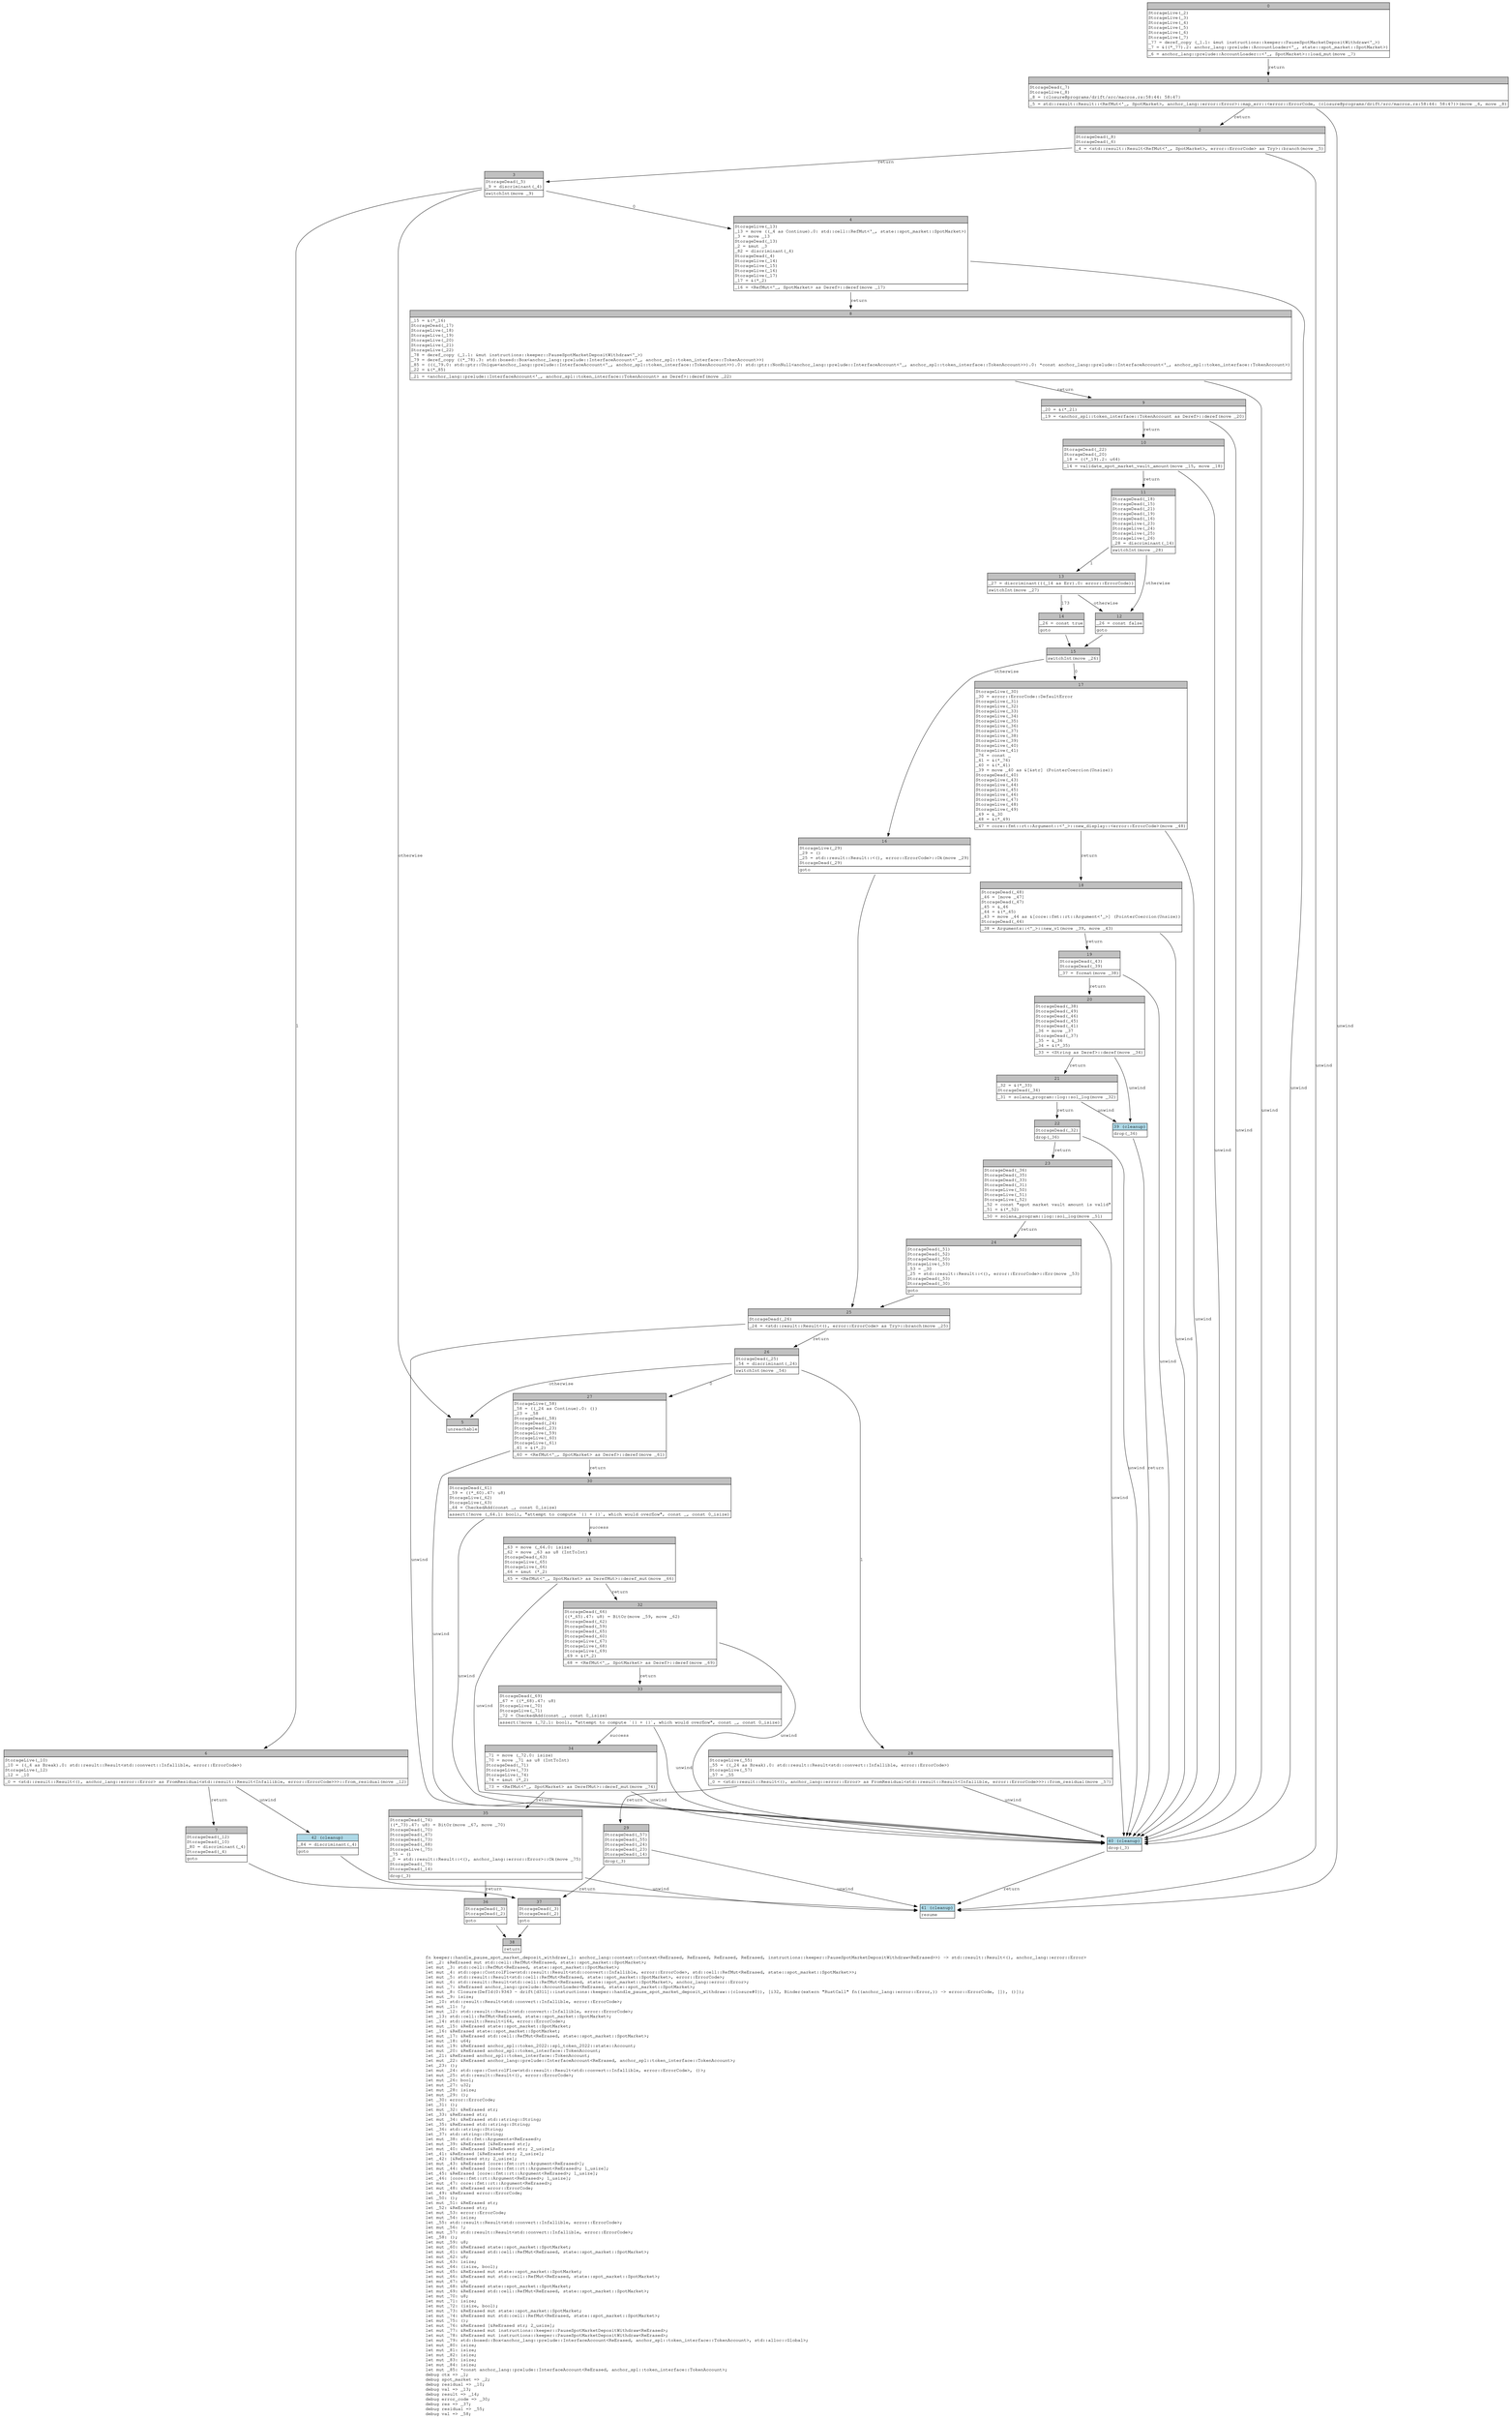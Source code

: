 digraph Mir_0_1390 {
    graph [fontname="Courier, monospace"];
    node [fontname="Courier, monospace"];
    edge [fontname="Courier, monospace"];
    label=<fn keeper::handle_pause_spot_market_deposit_withdraw(_1: anchor_lang::context::Context&lt;ReErased, ReErased, ReErased, ReErased, instructions::keeper::PauseSpotMarketDepositWithdraw&lt;ReErased&gt;&gt;) -&gt; std::result::Result&lt;(), anchor_lang::error::Error&gt;<br align="left"/>let _2: &amp;ReErased mut std::cell::RefMut&lt;ReErased, state::spot_market::SpotMarket&gt;;<br align="left"/>let mut _3: std::cell::RefMut&lt;ReErased, state::spot_market::SpotMarket&gt;;<br align="left"/>let mut _4: std::ops::ControlFlow&lt;std::result::Result&lt;std::convert::Infallible, error::ErrorCode&gt;, std::cell::RefMut&lt;ReErased, state::spot_market::SpotMarket&gt;&gt;;<br align="left"/>let mut _5: std::result::Result&lt;std::cell::RefMut&lt;ReErased, state::spot_market::SpotMarket&gt;, error::ErrorCode&gt;;<br align="left"/>let mut _6: std::result::Result&lt;std::cell::RefMut&lt;ReErased, state::spot_market::SpotMarket&gt;, anchor_lang::error::Error&gt;;<br align="left"/>let mut _7: &amp;ReErased anchor_lang::prelude::AccountLoader&lt;ReErased, state::spot_market::SpotMarket&gt;;<br align="left"/>let mut _8: Closure(DefId(0:9343 ~ drift[d311]::instructions::keeper::handle_pause_spot_market_deposit_withdraw::{closure#0}), [i32, Binder(extern &quot;RustCall&quot; fn((anchor_lang::error::Error,)) -&gt; error::ErrorCode, []), ()]);<br align="left"/>let mut _9: isize;<br align="left"/>let _10: std::result::Result&lt;std::convert::Infallible, error::ErrorCode&gt;;<br align="left"/>let mut _11: !;<br align="left"/>let mut _12: std::result::Result&lt;std::convert::Infallible, error::ErrorCode&gt;;<br align="left"/>let _13: std::cell::RefMut&lt;ReErased, state::spot_market::SpotMarket&gt;;<br align="left"/>let _14: std::result::Result&lt;i64, error::ErrorCode&gt;;<br align="left"/>let mut _15: &amp;ReErased state::spot_market::SpotMarket;<br align="left"/>let _16: &amp;ReErased state::spot_market::SpotMarket;<br align="left"/>let mut _17: &amp;ReErased std::cell::RefMut&lt;ReErased, state::spot_market::SpotMarket&gt;;<br align="left"/>let mut _18: u64;<br align="left"/>let mut _19: &amp;ReErased anchor_spl::token_2022::spl_token_2022::state::Account;<br align="left"/>let mut _20: &amp;ReErased anchor_spl::token_interface::TokenAccount;<br align="left"/>let _21: &amp;ReErased anchor_spl::token_interface::TokenAccount;<br align="left"/>let mut _22: &amp;ReErased anchor_lang::prelude::InterfaceAccount&lt;ReErased, anchor_spl::token_interface::TokenAccount&gt;;<br align="left"/>let _23: ();<br align="left"/>let mut _24: std::ops::ControlFlow&lt;std::result::Result&lt;std::convert::Infallible, error::ErrorCode&gt;, ()&gt;;<br align="left"/>let mut _25: std::result::Result&lt;(), error::ErrorCode&gt;;<br align="left"/>let mut _26: bool;<br align="left"/>let mut _27: u32;<br align="left"/>let mut _28: isize;<br align="left"/>let mut _29: ();<br align="left"/>let _30: error::ErrorCode;<br align="left"/>let _31: ();<br align="left"/>let mut _32: &amp;ReErased str;<br align="left"/>let _33: &amp;ReErased str;<br align="left"/>let mut _34: &amp;ReErased std::string::String;<br align="left"/>let _35: &amp;ReErased std::string::String;<br align="left"/>let _36: std::string::String;<br align="left"/>let _37: std::string::String;<br align="left"/>let mut _38: std::fmt::Arguments&lt;ReErased&gt;;<br align="left"/>let mut _39: &amp;ReErased [&amp;ReErased str];<br align="left"/>let mut _40: &amp;ReErased [&amp;ReErased str; 2_usize];<br align="left"/>let _41: &amp;ReErased [&amp;ReErased str; 2_usize];<br align="left"/>let _42: [&amp;ReErased str; 2_usize];<br align="left"/>let mut _43: &amp;ReErased [core::fmt::rt::Argument&lt;ReErased&gt;];<br align="left"/>let mut _44: &amp;ReErased [core::fmt::rt::Argument&lt;ReErased&gt;; 1_usize];<br align="left"/>let _45: &amp;ReErased [core::fmt::rt::Argument&lt;ReErased&gt;; 1_usize];<br align="left"/>let _46: [core::fmt::rt::Argument&lt;ReErased&gt;; 1_usize];<br align="left"/>let mut _47: core::fmt::rt::Argument&lt;ReErased&gt;;<br align="left"/>let mut _48: &amp;ReErased error::ErrorCode;<br align="left"/>let _49: &amp;ReErased error::ErrorCode;<br align="left"/>let _50: ();<br align="left"/>let mut _51: &amp;ReErased str;<br align="left"/>let _52: &amp;ReErased str;<br align="left"/>let mut _53: error::ErrorCode;<br align="left"/>let mut _54: isize;<br align="left"/>let _55: std::result::Result&lt;std::convert::Infallible, error::ErrorCode&gt;;<br align="left"/>let mut _56: !;<br align="left"/>let mut _57: std::result::Result&lt;std::convert::Infallible, error::ErrorCode&gt;;<br align="left"/>let _58: ();<br align="left"/>let mut _59: u8;<br align="left"/>let mut _60: &amp;ReErased state::spot_market::SpotMarket;<br align="left"/>let mut _61: &amp;ReErased std::cell::RefMut&lt;ReErased, state::spot_market::SpotMarket&gt;;<br align="left"/>let mut _62: u8;<br align="left"/>let mut _63: isize;<br align="left"/>let mut _64: (isize, bool);<br align="left"/>let mut _65: &amp;ReErased mut state::spot_market::SpotMarket;<br align="left"/>let mut _66: &amp;ReErased mut std::cell::RefMut&lt;ReErased, state::spot_market::SpotMarket&gt;;<br align="left"/>let mut _67: u8;<br align="left"/>let mut _68: &amp;ReErased state::spot_market::SpotMarket;<br align="left"/>let mut _69: &amp;ReErased std::cell::RefMut&lt;ReErased, state::spot_market::SpotMarket&gt;;<br align="left"/>let mut _70: u8;<br align="left"/>let mut _71: isize;<br align="left"/>let mut _72: (isize, bool);<br align="left"/>let mut _73: &amp;ReErased mut state::spot_market::SpotMarket;<br align="left"/>let mut _74: &amp;ReErased mut std::cell::RefMut&lt;ReErased, state::spot_market::SpotMarket&gt;;<br align="left"/>let mut _75: ();<br align="left"/>let mut _76: &amp;ReErased [&amp;ReErased str; 2_usize];<br align="left"/>let mut _77: &amp;ReErased mut instructions::keeper::PauseSpotMarketDepositWithdraw&lt;ReErased&gt;;<br align="left"/>let mut _78: &amp;ReErased mut instructions::keeper::PauseSpotMarketDepositWithdraw&lt;ReErased&gt;;<br align="left"/>let mut _79: std::boxed::Box&lt;anchor_lang::prelude::InterfaceAccount&lt;ReErased, anchor_spl::token_interface::TokenAccount&gt;, std::alloc::Global&gt;;<br align="left"/>let mut _80: isize;<br align="left"/>let mut _81: isize;<br align="left"/>let mut _82: isize;<br align="left"/>let mut _83: isize;<br align="left"/>let mut _84: isize;<br align="left"/>let mut _85: *const anchor_lang::prelude::InterfaceAccount&lt;ReErased, anchor_spl::token_interface::TokenAccount&gt;;<br align="left"/>debug ctx =&gt; _1;<br align="left"/>debug spot_market =&gt; _2;<br align="left"/>debug residual =&gt; _10;<br align="left"/>debug val =&gt; _13;<br align="left"/>debug result =&gt; _14;<br align="left"/>debug error_code =&gt; _30;<br align="left"/>debug res =&gt; _37;<br align="left"/>debug residual =&gt; _55;<br align="left"/>debug val =&gt; _58;<br align="left"/>>;
    bb0__0_1390 [shape="none", label=<<table border="0" cellborder="1" cellspacing="0"><tr><td bgcolor="gray" align="center" colspan="1">0</td></tr><tr><td align="left" balign="left">StorageLive(_2)<br/>StorageLive(_3)<br/>StorageLive(_4)<br/>StorageLive(_5)<br/>StorageLive(_6)<br/>StorageLive(_7)<br/>_77 = deref_copy (_1.1: &amp;mut instructions::keeper::PauseSpotMarketDepositWithdraw&lt;'_&gt;)<br/>_7 = &amp;((*_77).2: anchor_lang::prelude::AccountLoader&lt;'_, state::spot_market::SpotMarket&gt;)<br/></td></tr><tr><td align="left">_6 = anchor_lang::prelude::AccountLoader::&lt;'_, SpotMarket&gt;::load_mut(move _7)</td></tr></table>>];
    bb1__0_1390 [shape="none", label=<<table border="0" cellborder="1" cellspacing="0"><tr><td bgcolor="gray" align="center" colspan="1">1</td></tr><tr><td align="left" balign="left">StorageDead(_7)<br/>StorageLive(_8)<br/>_8 = {closure@programs/drift/src/macros.rs:58:44: 58:47}<br/></td></tr><tr><td align="left">_5 = std::result::Result::&lt;RefMut&lt;'_, SpotMarket&gt;, anchor_lang::error::Error&gt;::map_err::&lt;error::ErrorCode, {closure@programs/drift/src/macros.rs:58:44: 58:47}&gt;(move _6, move _8)</td></tr></table>>];
    bb2__0_1390 [shape="none", label=<<table border="0" cellborder="1" cellspacing="0"><tr><td bgcolor="gray" align="center" colspan="1">2</td></tr><tr><td align="left" balign="left">StorageDead(_8)<br/>StorageDead(_6)<br/></td></tr><tr><td align="left">_4 = &lt;std::result::Result&lt;RefMut&lt;'_, SpotMarket&gt;, error::ErrorCode&gt; as Try&gt;::branch(move _5)</td></tr></table>>];
    bb3__0_1390 [shape="none", label=<<table border="0" cellborder="1" cellspacing="0"><tr><td bgcolor="gray" align="center" colspan="1">3</td></tr><tr><td align="left" balign="left">StorageDead(_5)<br/>_9 = discriminant(_4)<br/></td></tr><tr><td align="left">switchInt(move _9)</td></tr></table>>];
    bb4__0_1390 [shape="none", label=<<table border="0" cellborder="1" cellspacing="0"><tr><td bgcolor="gray" align="center" colspan="1">4</td></tr><tr><td align="left" balign="left">StorageLive(_13)<br/>_13 = move ((_4 as Continue).0: std::cell::RefMut&lt;'_, state::spot_market::SpotMarket&gt;)<br/>_3 = move _13<br/>StorageDead(_13)<br/>_2 = &amp;mut _3<br/>_82 = discriminant(_4)<br/>StorageDead(_4)<br/>StorageLive(_14)<br/>StorageLive(_15)<br/>StorageLive(_16)<br/>StorageLive(_17)<br/>_17 = &amp;(*_2)<br/></td></tr><tr><td align="left">_16 = &lt;RefMut&lt;'_, SpotMarket&gt; as Deref&gt;::deref(move _17)</td></tr></table>>];
    bb5__0_1390 [shape="none", label=<<table border="0" cellborder="1" cellspacing="0"><tr><td bgcolor="gray" align="center" colspan="1">5</td></tr><tr><td align="left">unreachable</td></tr></table>>];
    bb6__0_1390 [shape="none", label=<<table border="0" cellborder="1" cellspacing="0"><tr><td bgcolor="gray" align="center" colspan="1">6</td></tr><tr><td align="left" balign="left">StorageLive(_10)<br/>_10 = ((_4 as Break).0: std::result::Result&lt;std::convert::Infallible, error::ErrorCode&gt;)<br/>StorageLive(_12)<br/>_12 = _10<br/></td></tr><tr><td align="left">_0 = &lt;std::result::Result&lt;(), anchor_lang::error::Error&gt; as FromResidual&lt;std::result::Result&lt;Infallible, error::ErrorCode&gt;&gt;&gt;::from_residual(move _12)</td></tr></table>>];
    bb7__0_1390 [shape="none", label=<<table border="0" cellborder="1" cellspacing="0"><tr><td bgcolor="gray" align="center" colspan="1">7</td></tr><tr><td align="left" balign="left">StorageDead(_12)<br/>StorageDead(_10)<br/>_80 = discriminant(_4)<br/>StorageDead(_4)<br/></td></tr><tr><td align="left">goto</td></tr></table>>];
    bb8__0_1390 [shape="none", label=<<table border="0" cellborder="1" cellspacing="0"><tr><td bgcolor="gray" align="center" colspan="1">8</td></tr><tr><td align="left" balign="left">_15 = &amp;(*_16)<br/>StorageDead(_17)<br/>StorageLive(_18)<br/>StorageLive(_19)<br/>StorageLive(_20)<br/>StorageLive(_21)<br/>StorageLive(_22)<br/>_78 = deref_copy (_1.1: &amp;mut instructions::keeper::PauseSpotMarketDepositWithdraw&lt;'_&gt;)<br/>_79 = deref_copy ((*_78).3: std::boxed::Box&lt;anchor_lang::prelude::InterfaceAccount&lt;'_, anchor_spl::token_interface::TokenAccount&gt;&gt;)<br/>_85 = (((_79.0: std::ptr::Unique&lt;anchor_lang::prelude::InterfaceAccount&lt;'_, anchor_spl::token_interface::TokenAccount&gt;&gt;).0: std::ptr::NonNull&lt;anchor_lang::prelude::InterfaceAccount&lt;'_, anchor_spl::token_interface::TokenAccount&gt;&gt;).0: *const anchor_lang::prelude::InterfaceAccount&lt;'_, anchor_spl::token_interface::TokenAccount&gt;)<br/>_22 = &amp;(*_85)<br/></td></tr><tr><td align="left">_21 = &lt;anchor_lang::prelude::InterfaceAccount&lt;'_, anchor_spl::token_interface::TokenAccount&gt; as Deref&gt;::deref(move _22)</td></tr></table>>];
    bb9__0_1390 [shape="none", label=<<table border="0" cellborder="1" cellspacing="0"><tr><td bgcolor="gray" align="center" colspan="1">9</td></tr><tr><td align="left" balign="left">_20 = &amp;(*_21)<br/></td></tr><tr><td align="left">_19 = &lt;anchor_spl::token_interface::TokenAccount as Deref&gt;::deref(move _20)</td></tr></table>>];
    bb10__0_1390 [shape="none", label=<<table border="0" cellborder="1" cellspacing="0"><tr><td bgcolor="gray" align="center" colspan="1">10</td></tr><tr><td align="left" balign="left">StorageDead(_22)<br/>StorageDead(_20)<br/>_18 = ((*_19).2: u64)<br/></td></tr><tr><td align="left">_14 = validate_spot_market_vault_amount(move _15, move _18)</td></tr></table>>];
    bb11__0_1390 [shape="none", label=<<table border="0" cellborder="1" cellspacing="0"><tr><td bgcolor="gray" align="center" colspan="1">11</td></tr><tr><td align="left" balign="left">StorageDead(_18)<br/>StorageDead(_15)<br/>StorageDead(_21)<br/>StorageDead(_19)<br/>StorageDead(_16)<br/>StorageLive(_23)<br/>StorageLive(_24)<br/>StorageLive(_25)<br/>StorageLive(_26)<br/>_28 = discriminant(_14)<br/></td></tr><tr><td align="left">switchInt(move _28)</td></tr></table>>];
    bb12__0_1390 [shape="none", label=<<table border="0" cellborder="1" cellspacing="0"><tr><td bgcolor="gray" align="center" colspan="1">12</td></tr><tr><td align="left" balign="left">_26 = const false<br/></td></tr><tr><td align="left">goto</td></tr></table>>];
    bb13__0_1390 [shape="none", label=<<table border="0" cellborder="1" cellspacing="0"><tr><td bgcolor="gray" align="center" colspan="1">13</td></tr><tr><td align="left" balign="left">_27 = discriminant(((_14 as Err).0: error::ErrorCode))<br/></td></tr><tr><td align="left">switchInt(move _27)</td></tr></table>>];
    bb14__0_1390 [shape="none", label=<<table border="0" cellborder="1" cellspacing="0"><tr><td bgcolor="gray" align="center" colspan="1">14</td></tr><tr><td align="left" balign="left">_26 = const true<br/></td></tr><tr><td align="left">goto</td></tr></table>>];
    bb15__0_1390 [shape="none", label=<<table border="0" cellborder="1" cellspacing="0"><tr><td bgcolor="gray" align="center" colspan="1">15</td></tr><tr><td align="left">switchInt(move _26)</td></tr></table>>];
    bb16__0_1390 [shape="none", label=<<table border="0" cellborder="1" cellspacing="0"><tr><td bgcolor="gray" align="center" colspan="1">16</td></tr><tr><td align="left" balign="left">StorageLive(_29)<br/>_29 = ()<br/>_25 = std::result::Result::&lt;(), error::ErrorCode&gt;::Ok(move _29)<br/>StorageDead(_29)<br/></td></tr><tr><td align="left">goto</td></tr></table>>];
    bb17__0_1390 [shape="none", label=<<table border="0" cellborder="1" cellspacing="0"><tr><td bgcolor="gray" align="center" colspan="1">17</td></tr><tr><td align="left" balign="left">StorageLive(_30)<br/>_30 = error::ErrorCode::DefaultError<br/>StorageLive(_31)<br/>StorageLive(_32)<br/>StorageLive(_33)<br/>StorageLive(_34)<br/>StorageLive(_35)<br/>StorageLive(_36)<br/>StorageLive(_37)<br/>StorageLive(_38)<br/>StorageLive(_39)<br/>StorageLive(_40)<br/>StorageLive(_41)<br/>_76 = const _<br/>_41 = &amp;(*_76)<br/>_40 = &amp;(*_41)<br/>_39 = move _40 as &amp;[&amp;str] (PointerCoercion(Unsize))<br/>StorageDead(_40)<br/>StorageLive(_43)<br/>StorageLive(_44)<br/>StorageLive(_45)<br/>StorageLive(_46)<br/>StorageLive(_47)<br/>StorageLive(_48)<br/>StorageLive(_49)<br/>_49 = &amp;_30<br/>_48 = &amp;(*_49)<br/></td></tr><tr><td align="left">_47 = core::fmt::rt::Argument::&lt;'_&gt;::new_display::&lt;error::ErrorCode&gt;(move _48)</td></tr></table>>];
    bb18__0_1390 [shape="none", label=<<table border="0" cellborder="1" cellspacing="0"><tr><td bgcolor="gray" align="center" colspan="1">18</td></tr><tr><td align="left" balign="left">StorageDead(_48)<br/>_46 = [move _47]<br/>StorageDead(_47)<br/>_45 = &amp;_46<br/>_44 = &amp;(*_45)<br/>_43 = move _44 as &amp;[core::fmt::rt::Argument&lt;'_&gt;] (PointerCoercion(Unsize))<br/>StorageDead(_44)<br/></td></tr><tr><td align="left">_38 = Arguments::&lt;'_&gt;::new_v1(move _39, move _43)</td></tr></table>>];
    bb19__0_1390 [shape="none", label=<<table border="0" cellborder="1" cellspacing="0"><tr><td bgcolor="gray" align="center" colspan="1">19</td></tr><tr><td align="left" balign="left">StorageDead(_43)<br/>StorageDead(_39)<br/></td></tr><tr><td align="left">_37 = format(move _38)</td></tr></table>>];
    bb20__0_1390 [shape="none", label=<<table border="0" cellborder="1" cellspacing="0"><tr><td bgcolor="gray" align="center" colspan="1">20</td></tr><tr><td align="left" balign="left">StorageDead(_38)<br/>StorageDead(_49)<br/>StorageDead(_46)<br/>StorageDead(_45)<br/>StorageDead(_41)<br/>_36 = move _37<br/>StorageDead(_37)<br/>_35 = &amp;_36<br/>_34 = &amp;(*_35)<br/></td></tr><tr><td align="left">_33 = &lt;String as Deref&gt;::deref(move _34)</td></tr></table>>];
    bb21__0_1390 [shape="none", label=<<table border="0" cellborder="1" cellspacing="0"><tr><td bgcolor="gray" align="center" colspan="1">21</td></tr><tr><td align="left" balign="left">_32 = &amp;(*_33)<br/>StorageDead(_34)<br/></td></tr><tr><td align="left">_31 = solana_program::log::sol_log(move _32)</td></tr></table>>];
    bb22__0_1390 [shape="none", label=<<table border="0" cellborder="1" cellspacing="0"><tr><td bgcolor="gray" align="center" colspan="1">22</td></tr><tr><td align="left" balign="left">StorageDead(_32)<br/></td></tr><tr><td align="left">drop(_36)</td></tr></table>>];
    bb23__0_1390 [shape="none", label=<<table border="0" cellborder="1" cellspacing="0"><tr><td bgcolor="gray" align="center" colspan="1">23</td></tr><tr><td align="left" balign="left">StorageDead(_36)<br/>StorageDead(_35)<br/>StorageDead(_33)<br/>StorageDead(_31)<br/>StorageLive(_50)<br/>StorageLive(_51)<br/>StorageLive(_52)<br/>_52 = const &quot;spot market vault amount is valid&quot;<br/>_51 = &amp;(*_52)<br/></td></tr><tr><td align="left">_50 = solana_program::log::sol_log(move _51)</td></tr></table>>];
    bb24__0_1390 [shape="none", label=<<table border="0" cellborder="1" cellspacing="0"><tr><td bgcolor="gray" align="center" colspan="1">24</td></tr><tr><td align="left" balign="left">StorageDead(_51)<br/>StorageDead(_52)<br/>StorageDead(_50)<br/>StorageLive(_53)<br/>_53 = _30<br/>_25 = std::result::Result::&lt;(), error::ErrorCode&gt;::Err(move _53)<br/>StorageDead(_53)<br/>StorageDead(_30)<br/></td></tr><tr><td align="left">goto</td></tr></table>>];
    bb25__0_1390 [shape="none", label=<<table border="0" cellborder="1" cellspacing="0"><tr><td bgcolor="gray" align="center" colspan="1">25</td></tr><tr><td align="left" balign="left">StorageDead(_26)<br/></td></tr><tr><td align="left">_24 = &lt;std::result::Result&lt;(), error::ErrorCode&gt; as Try&gt;::branch(move _25)</td></tr></table>>];
    bb26__0_1390 [shape="none", label=<<table border="0" cellborder="1" cellspacing="0"><tr><td bgcolor="gray" align="center" colspan="1">26</td></tr><tr><td align="left" balign="left">StorageDead(_25)<br/>_54 = discriminant(_24)<br/></td></tr><tr><td align="left">switchInt(move _54)</td></tr></table>>];
    bb27__0_1390 [shape="none", label=<<table border="0" cellborder="1" cellspacing="0"><tr><td bgcolor="gray" align="center" colspan="1">27</td></tr><tr><td align="left" balign="left">StorageLive(_58)<br/>_58 = ((_24 as Continue).0: ())<br/>_23 = _58<br/>StorageDead(_58)<br/>StorageDead(_24)<br/>StorageDead(_23)<br/>StorageLive(_59)<br/>StorageLive(_60)<br/>StorageLive(_61)<br/>_61 = &amp;(*_2)<br/></td></tr><tr><td align="left">_60 = &lt;RefMut&lt;'_, SpotMarket&gt; as Deref&gt;::deref(move _61)</td></tr></table>>];
    bb28__0_1390 [shape="none", label=<<table border="0" cellborder="1" cellspacing="0"><tr><td bgcolor="gray" align="center" colspan="1">28</td></tr><tr><td align="left" balign="left">StorageLive(_55)<br/>_55 = ((_24 as Break).0: std::result::Result&lt;std::convert::Infallible, error::ErrorCode&gt;)<br/>StorageLive(_57)<br/>_57 = _55<br/></td></tr><tr><td align="left">_0 = &lt;std::result::Result&lt;(), anchor_lang::error::Error&gt; as FromResidual&lt;std::result::Result&lt;Infallible, error::ErrorCode&gt;&gt;&gt;::from_residual(move _57)</td></tr></table>>];
    bb29__0_1390 [shape="none", label=<<table border="0" cellborder="1" cellspacing="0"><tr><td bgcolor="gray" align="center" colspan="1">29</td></tr><tr><td align="left" balign="left">StorageDead(_57)<br/>StorageDead(_55)<br/>StorageDead(_24)<br/>StorageDead(_23)<br/>StorageDead(_14)<br/></td></tr><tr><td align="left">drop(_3)</td></tr></table>>];
    bb30__0_1390 [shape="none", label=<<table border="0" cellborder="1" cellspacing="0"><tr><td bgcolor="gray" align="center" colspan="1">30</td></tr><tr><td align="left" balign="left">StorageDead(_61)<br/>_59 = ((*_60).47: u8)<br/>StorageLive(_62)<br/>StorageLive(_63)<br/>_64 = CheckedAdd(const _, const 0_isize)<br/></td></tr><tr><td align="left">assert(!move (_64.1: bool), &quot;attempt to compute `{} + {}`, which would overflow&quot;, const _, const 0_isize)</td></tr></table>>];
    bb31__0_1390 [shape="none", label=<<table border="0" cellborder="1" cellspacing="0"><tr><td bgcolor="gray" align="center" colspan="1">31</td></tr><tr><td align="left" balign="left">_63 = move (_64.0: isize)<br/>_62 = move _63 as u8 (IntToInt)<br/>StorageDead(_63)<br/>StorageLive(_65)<br/>StorageLive(_66)<br/>_66 = &amp;mut (*_2)<br/></td></tr><tr><td align="left">_65 = &lt;RefMut&lt;'_, SpotMarket&gt; as DerefMut&gt;::deref_mut(move _66)</td></tr></table>>];
    bb32__0_1390 [shape="none", label=<<table border="0" cellborder="1" cellspacing="0"><tr><td bgcolor="gray" align="center" colspan="1">32</td></tr><tr><td align="left" balign="left">StorageDead(_66)<br/>((*_65).47: u8) = BitOr(move _59, move _62)<br/>StorageDead(_62)<br/>StorageDead(_59)<br/>StorageDead(_65)<br/>StorageDead(_60)<br/>StorageLive(_67)<br/>StorageLive(_68)<br/>StorageLive(_69)<br/>_69 = &amp;(*_2)<br/></td></tr><tr><td align="left">_68 = &lt;RefMut&lt;'_, SpotMarket&gt; as Deref&gt;::deref(move _69)</td></tr></table>>];
    bb33__0_1390 [shape="none", label=<<table border="0" cellborder="1" cellspacing="0"><tr><td bgcolor="gray" align="center" colspan="1">33</td></tr><tr><td align="left" balign="left">StorageDead(_69)<br/>_67 = ((*_68).47: u8)<br/>StorageLive(_70)<br/>StorageLive(_71)<br/>_72 = CheckedAdd(const _, const 0_isize)<br/></td></tr><tr><td align="left">assert(!move (_72.1: bool), &quot;attempt to compute `{} + {}`, which would overflow&quot;, const _, const 0_isize)</td></tr></table>>];
    bb34__0_1390 [shape="none", label=<<table border="0" cellborder="1" cellspacing="0"><tr><td bgcolor="gray" align="center" colspan="1">34</td></tr><tr><td align="left" balign="left">_71 = move (_72.0: isize)<br/>_70 = move _71 as u8 (IntToInt)<br/>StorageDead(_71)<br/>StorageLive(_73)<br/>StorageLive(_74)<br/>_74 = &amp;mut (*_2)<br/></td></tr><tr><td align="left">_73 = &lt;RefMut&lt;'_, SpotMarket&gt; as DerefMut&gt;::deref_mut(move _74)</td></tr></table>>];
    bb35__0_1390 [shape="none", label=<<table border="0" cellborder="1" cellspacing="0"><tr><td bgcolor="gray" align="center" colspan="1">35</td></tr><tr><td align="left" balign="left">StorageDead(_74)<br/>((*_73).47: u8) = BitOr(move _67, move _70)<br/>StorageDead(_70)<br/>StorageDead(_67)<br/>StorageDead(_73)<br/>StorageDead(_68)<br/>StorageLive(_75)<br/>_75 = ()<br/>_0 = std::result::Result::&lt;(), anchor_lang::error::Error&gt;::Ok(move _75)<br/>StorageDead(_75)<br/>StorageDead(_14)<br/></td></tr><tr><td align="left">drop(_3)</td></tr></table>>];
    bb36__0_1390 [shape="none", label=<<table border="0" cellborder="1" cellspacing="0"><tr><td bgcolor="gray" align="center" colspan="1">36</td></tr><tr><td align="left" balign="left">StorageDead(_3)<br/>StorageDead(_2)<br/></td></tr><tr><td align="left">goto</td></tr></table>>];
    bb37__0_1390 [shape="none", label=<<table border="0" cellborder="1" cellspacing="0"><tr><td bgcolor="gray" align="center" colspan="1">37</td></tr><tr><td align="left" balign="left">StorageDead(_3)<br/>StorageDead(_2)<br/></td></tr><tr><td align="left">goto</td></tr></table>>];
    bb38__0_1390 [shape="none", label=<<table border="0" cellborder="1" cellspacing="0"><tr><td bgcolor="gray" align="center" colspan="1">38</td></tr><tr><td align="left">return</td></tr></table>>];
    bb39__0_1390 [shape="none", label=<<table border="0" cellborder="1" cellspacing="0"><tr><td bgcolor="lightblue" align="center" colspan="1">39 (cleanup)</td></tr><tr><td align="left">drop(_36)</td></tr></table>>];
    bb40__0_1390 [shape="none", label=<<table border="0" cellborder="1" cellspacing="0"><tr><td bgcolor="lightblue" align="center" colspan="1">40 (cleanup)</td></tr><tr><td align="left">drop(_3)</td></tr></table>>];
    bb41__0_1390 [shape="none", label=<<table border="0" cellborder="1" cellspacing="0"><tr><td bgcolor="lightblue" align="center" colspan="1">41 (cleanup)</td></tr><tr><td align="left">resume</td></tr></table>>];
    bb42__0_1390 [shape="none", label=<<table border="0" cellborder="1" cellspacing="0"><tr><td bgcolor="lightblue" align="center" colspan="1">42 (cleanup)</td></tr><tr><td align="left" balign="left">_84 = discriminant(_4)<br/></td></tr><tr><td align="left">goto</td></tr></table>>];
    bb0__0_1390 -> bb1__0_1390 [label="return"];
    bb1__0_1390 -> bb2__0_1390 [label="return"];
    bb1__0_1390 -> bb41__0_1390 [label="unwind"];
    bb2__0_1390 -> bb3__0_1390 [label="return"];
    bb2__0_1390 -> bb41__0_1390 [label="unwind"];
    bb3__0_1390 -> bb4__0_1390 [label="0"];
    bb3__0_1390 -> bb6__0_1390 [label="1"];
    bb3__0_1390 -> bb5__0_1390 [label="otherwise"];
    bb4__0_1390 -> bb8__0_1390 [label="return"];
    bb4__0_1390 -> bb40__0_1390 [label="unwind"];
    bb6__0_1390 -> bb7__0_1390 [label="return"];
    bb6__0_1390 -> bb42__0_1390 [label="unwind"];
    bb7__0_1390 -> bb37__0_1390 [label=""];
    bb8__0_1390 -> bb9__0_1390 [label="return"];
    bb8__0_1390 -> bb40__0_1390 [label="unwind"];
    bb9__0_1390 -> bb10__0_1390 [label="return"];
    bb9__0_1390 -> bb40__0_1390 [label="unwind"];
    bb10__0_1390 -> bb11__0_1390 [label="return"];
    bb10__0_1390 -> bb40__0_1390 [label="unwind"];
    bb11__0_1390 -> bb13__0_1390 [label="1"];
    bb11__0_1390 -> bb12__0_1390 [label="otherwise"];
    bb12__0_1390 -> bb15__0_1390 [label=""];
    bb13__0_1390 -> bb14__0_1390 [label="173"];
    bb13__0_1390 -> bb12__0_1390 [label="otherwise"];
    bb14__0_1390 -> bb15__0_1390 [label=""];
    bb15__0_1390 -> bb17__0_1390 [label="0"];
    bb15__0_1390 -> bb16__0_1390 [label="otherwise"];
    bb16__0_1390 -> bb25__0_1390 [label=""];
    bb17__0_1390 -> bb18__0_1390 [label="return"];
    bb17__0_1390 -> bb40__0_1390 [label="unwind"];
    bb18__0_1390 -> bb19__0_1390 [label="return"];
    bb18__0_1390 -> bb40__0_1390 [label="unwind"];
    bb19__0_1390 -> bb20__0_1390 [label="return"];
    bb19__0_1390 -> bb40__0_1390 [label="unwind"];
    bb20__0_1390 -> bb21__0_1390 [label="return"];
    bb20__0_1390 -> bb39__0_1390 [label="unwind"];
    bb21__0_1390 -> bb22__0_1390 [label="return"];
    bb21__0_1390 -> bb39__0_1390 [label="unwind"];
    bb22__0_1390 -> bb23__0_1390 [label="return"];
    bb22__0_1390 -> bb40__0_1390 [label="unwind"];
    bb23__0_1390 -> bb24__0_1390 [label="return"];
    bb23__0_1390 -> bb40__0_1390 [label="unwind"];
    bb24__0_1390 -> bb25__0_1390 [label=""];
    bb25__0_1390 -> bb26__0_1390 [label="return"];
    bb25__0_1390 -> bb40__0_1390 [label="unwind"];
    bb26__0_1390 -> bb27__0_1390 [label="0"];
    bb26__0_1390 -> bb28__0_1390 [label="1"];
    bb26__0_1390 -> bb5__0_1390 [label="otherwise"];
    bb27__0_1390 -> bb30__0_1390 [label="return"];
    bb27__0_1390 -> bb40__0_1390 [label="unwind"];
    bb28__0_1390 -> bb29__0_1390 [label="return"];
    bb28__0_1390 -> bb40__0_1390 [label="unwind"];
    bb29__0_1390 -> bb37__0_1390 [label="return"];
    bb29__0_1390 -> bb41__0_1390 [label="unwind"];
    bb30__0_1390 -> bb31__0_1390 [label="success"];
    bb30__0_1390 -> bb40__0_1390 [label="unwind"];
    bb31__0_1390 -> bb32__0_1390 [label="return"];
    bb31__0_1390 -> bb40__0_1390 [label="unwind"];
    bb32__0_1390 -> bb33__0_1390 [label="return"];
    bb32__0_1390 -> bb40__0_1390 [label="unwind"];
    bb33__0_1390 -> bb34__0_1390 [label="success"];
    bb33__0_1390 -> bb40__0_1390 [label="unwind"];
    bb34__0_1390 -> bb35__0_1390 [label="return"];
    bb34__0_1390 -> bb40__0_1390 [label="unwind"];
    bb35__0_1390 -> bb36__0_1390 [label="return"];
    bb35__0_1390 -> bb41__0_1390 [label="unwind"];
    bb36__0_1390 -> bb38__0_1390 [label=""];
    bb37__0_1390 -> bb38__0_1390 [label=""];
    bb39__0_1390 -> bb40__0_1390 [label="return"];
    bb40__0_1390 -> bb41__0_1390 [label="return"];
    bb42__0_1390 -> bb41__0_1390 [label=""];
}
